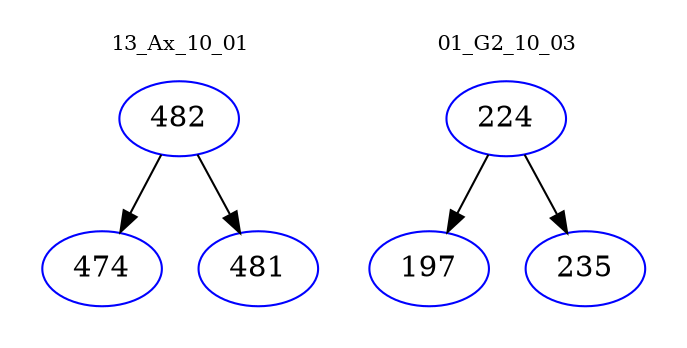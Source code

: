 digraph{
subgraph cluster_0 {
color = white
label = "13_Ax_10_01";
fontsize=10;
T0_482 [label="482", color="blue"]
T0_482 -> T0_474 [color="black"]
T0_474 [label="474", color="blue"]
T0_482 -> T0_481 [color="black"]
T0_481 [label="481", color="blue"]
}
subgraph cluster_1 {
color = white
label = "01_G2_10_03";
fontsize=10;
T1_224 [label="224", color="blue"]
T1_224 -> T1_197 [color="black"]
T1_197 [label="197", color="blue"]
T1_224 -> T1_235 [color="black"]
T1_235 [label="235", color="blue"]
}
}
